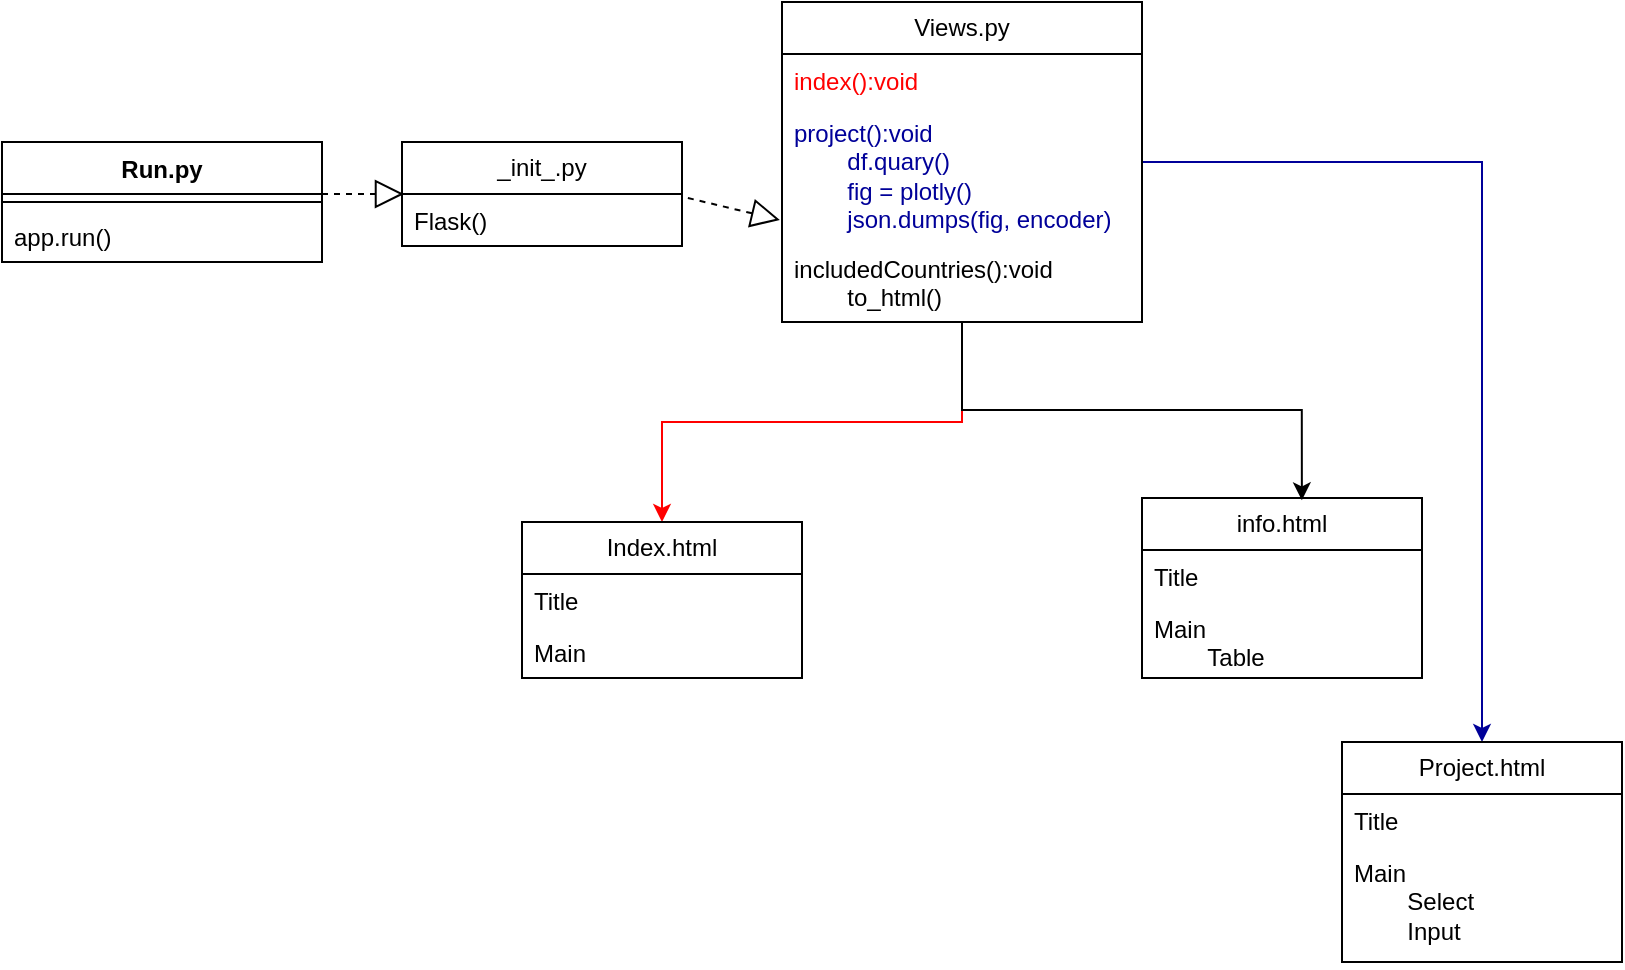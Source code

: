 <mxfile version="21.0.8" type="device"><diagram name="Page-1" id="OYHkxjZO-H9lMZDcjqEL"><mxGraphModel dx="880" dy="484" grid="1" gridSize="10" guides="1" tooltips="1" connect="1" arrows="1" fold="1" page="1" pageScale="1" pageWidth="850" pageHeight="1100" math="0" shadow="0"><root><mxCell id="0"/><mxCell id="1" parent="0"/><mxCell id="7az64y84Tczn6pOBV5Ma-1" value="Run.py" style="swimlane;fontStyle=1;align=center;verticalAlign=top;childLayout=stackLayout;horizontal=1;startSize=26;horizontalStack=0;resizeParent=1;resizeParentMax=0;resizeLast=0;collapsible=1;marginBottom=0;whiteSpace=wrap;html=1;" vertex="1" parent="1"><mxGeometry y="80" width="160" height="60" as="geometry"/></mxCell><mxCell id="7az64y84Tczn6pOBV5Ma-3" value="" style="line;strokeWidth=1;fillColor=none;align=left;verticalAlign=middle;spacingTop=-1;spacingLeft=3;spacingRight=3;rotatable=0;labelPosition=right;points=[];portConstraint=eastwest;strokeColor=inherit;" vertex="1" parent="7az64y84Tczn6pOBV5Ma-1"><mxGeometry y="26" width="160" height="8" as="geometry"/></mxCell><mxCell id="7az64y84Tczn6pOBV5Ma-4" value="app.run()" style="text;strokeColor=none;fillColor=none;align=left;verticalAlign=top;spacingLeft=4;spacingRight=4;overflow=hidden;rotatable=0;points=[[0,0.5],[1,0.5]];portConstraint=eastwest;whiteSpace=wrap;html=1;" vertex="1" parent="7az64y84Tczn6pOBV5Ma-1"><mxGeometry y="34" width="160" height="26" as="geometry"/></mxCell><mxCell id="7az64y84Tczn6pOBV5Ma-5" value="_init_.py" style="swimlane;fontStyle=0;childLayout=stackLayout;horizontal=1;startSize=26;fillColor=none;horizontalStack=0;resizeParent=1;resizeParentMax=0;resizeLast=0;collapsible=1;marginBottom=0;whiteSpace=wrap;html=1;" vertex="1" parent="1"><mxGeometry x="200" y="80" width="140" height="52" as="geometry"/></mxCell><mxCell id="7az64y84Tczn6pOBV5Ma-11" value="" style="endArrow=block;dashed=1;endFill=0;endSize=12;html=1;rounded=0;entryX=0.007;entryY=0;entryDx=0;entryDy=0;entryPerimeter=0;" edge="1" parent="7az64y84Tczn6pOBV5Ma-5" target="7az64y84Tczn6pOBV5Ma-7"><mxGeometry width="160" relative="1" as="geometry"><mxPoint x="-100" y="26" as="sourcePoint"/><mxPoint x="60" y="26" as="targetPoint"/></mxGeometry></mxCell><mxCell id="7az64y84Tczn6pOBV5Ma-7" value="Flask()&amp;nbsp;" style="text;strokeColor=none;fillColor=none;align=left;verticalAlign=top;spacingLeft=4;spacingRight=4;overflow=hidden;rotatable=0;points=[[0,0.5],[1,0.5]];portConstraint=eastwest;whiteSpace=wrap;html=1;" vertex="1" parent="7az64y84Tczn6pOBV5Ma-5"><mxGeometry y="26" width="140" height="26" as="geometry"/></mxCell><mxCell id="7az64y84Tczn6pOBV5Ma-10" value="" style="endArrow=block;dashed=1;endFill=0;endSize=12;html=1;rounded=0;exitX=1.021;exitY=0.077;exitDx=0;exitDy=0;exitPerimeter=0;entryX=-0.006;entryY=0.838;entryDx=0;entryDy=0;entryPerimeter=0;" edge="1" parent="1" source="7az64y84Tczn6pOBV5Ma-7" target="7az64y84Tczn6pOBV5Ma-14"><mxGeometry width="160" relative="1" as="geometry"><mxPoint x="460" y="113.5" as="sourcePoint"/><mxPoint x="560" y="116" as="targetPoint"/></mxGeometry></mxCell><mxCell id="7az64y84Tczn6pOBV5Ma-16" style="edgeStyle=orthogonalEdgeStyle;rounded=0;orthogonalLoop=1;jettySize=auto;html=1;strokeColor=#FF0000;entryX=0.5;entryY=0;entryDx=0;entryDy=0;" edge="1" parent="1" source="7az64y84Tczn6pOBV5Ma-12" target="7az64y84Tczn6pOBV5Ma-19"><mxGeometry relative="1" as="geometry"><mxPoint x="490" y="310" as="targetPoint"/></mxGeometry></mxCell><mxCell id="7az64y84Tczn6pOBV5Ma-17" style="edgeStyle=orthogonalEdgeStyle;rounded=0;orthogonalLoop=1;jettySize=auto;html=1;entryX=0.571;entryY=0.013;entryDx=0;entryDy=0;entryPerimeter=0;" edge="1" parent="1" source="7az64y84Tczn6pOBV5Ma-12" target="7az64y84Tczn6pOBV5Ma-23"><mxGeometry relative="1" as="geometry"><mxPoint x="650" y="400" as="targetPoint"/></mxGeometry></mxCell><mxCell id="7az64y84Tczn6pOBV5Ma-18" style="edgeStyle=orthogonalEdgeStyle;rounded=0;orthogonalLoop=1;jettySize=auto;html=1;strokeColor=#000099;entryX=0.5;entryY=0;entryDx=0;entryDy=0;" edge="1" parent="1" source="7az64y84Tczn6pOBV5Ma-12" target="7az64y84Tczn6pOBV5Ma-33"><mxGeometry relative="1" as="geometry"><mxPoint x="800" y="460" as="targetPoint"/></mxGeometry></mxCell><mxCell id="7az64y84Tczn6pOBV5Ma-12" value="Views.py" style="swimlane;fontStyle=0;childLayout=stackLayout;horizontal=1;startSize=26;fillColor=none;horizontalStack=0;resizeParent=1;resizeParentMax=0;resizeLast=0;collapsible=1;marginBottom=0;whiteSpace=wrap;html=1;" vertex="1" parent="1"><mxGeometry x="390" y="10" width="180" height="160" as="geometry"/></mxCell><mxCell id="7az64y84Tczn6pOBV5Ma-13" value="&lt;font color=&quot;#ff0000&quot;&gt;index():void&lt;/font&gt;" style="text;strokeColor=none;fillColor=none;align=left;verticalAlign=top;spacingLeft=4;spacingRight=4;overflow=hidden;rotatable=0;points=[[0,0.5],[1,0.5]];portConstraint=eastwest;whiteSpace=wrap;html=1;" vertex="1" parent="7az64y84Tczn6pOBV5Ma-12"><mxGeometry y="26" width="180" height="26" as="geometry"/></mxCell><mxCell id="7az64y84Tczn6pOBV5Ma-14" value="&lt;font color=&quot;#000099&quot;&gt;project():void&amp;nbsp;&lt;br&gt;&lt;span style=&quot;white-space: pre;&quot;&gt;&#9;&lt;/span&gt;df.quary()&lt;br&gt;&lt;span style=&quot;white-space: pre;&quot;&gt;&#9;&lt;/span&gt;fig = plotly()&lt;br&gt;&lt;span style=&quot;white-space: pre;&quot;&gt;&#9;&lt;/span&gt;json.dumps(fig, encoder)&lt;br&gt;&lt;/font&gt;" style="text;strokeColor=none;fillColor=none;align=left;verticalAlign=top;spacingLeft=4;spacingRight=4;overflow=hidden;rotatable=0;points=[[0,0.5],[1,0.5]];portConstraint=eastwest;whiteSpace=wrap;html=1;" vertex="1" parent="7az64y84Tczn6pOBV5Ma-12"><mxGeometry y="52" width="180" height="68" as="geometry"/></mxCell><mxCell id="7az64y84Tczn6pOBV5Ma-15" value="includedCountries():void&lt;br&gt;&lt;span style=&quot;&quot;&gt;&#9;&lt;/span&gt;&lt;span style=&quot;white-space: pre;&quot;&gt;&#9;&lt;/span&gt;to_html()" style="text;strokeColor=none;fillColor=none;align=left;verticalAlign=top;spacingLeft=4;spacingRight=4;overflow=hidden;rotatable=0;points=[[0,0.5],[1,0.5]];portConstraint=eastwest;whiteSpace=wrap;html=1;" vertex="1" parent="7az64y84Tczn6pOBV5Ma-12"><mxGeometry y="120" width="180" height="40" as="geometry"/></mxCell><mxCell id="7az64y84Tczn6pOBV5Ma-19" value="Index.html" style="swimlane;fontStyle=0;childLayout=stackLayout;horizontal=1;startSize=26;fillColor=none;horizontalStack=0;resizeParent=1;resizeParentMax=0;resizeLast=0;collapsible=1;marginBottom=0;whiteSpace=wrap;html=1;" vertex="1" parent="1"><mxGeometry x="260" y="270" width="140" height="78" as="geometry"/></mxCell><mxCell id="7az64y84Tczn6pOBV5Ma-20" value="Title" style="text;strokeColor=none;fillColor=none;align=left;verticalAlign=top;spacingLeft=4;spacingRight=4;overflow=hidden;rotatable=0;points=[[0,0.5],[1,0.5]];portConstraint=eastwest;whiteSpace=wrap;html=1;" vertex="1" parent="7az64y84Tczn6pOBV5Ma-19"><mxGeometry y="26" width="140" height="26" as="geometry"/></mxCell><mxCell id="7az64y84Tczn6pOBV5Ma-21" value="Main" style="text;strokeColor=none;fillColor=none;align=left;verticalAlign=top;spacingLeft=4;spacingRight=4;overflow=hidden;rotatable=0;points=[[0,0.5],[1,0.5]];portConstraint=eastwest;whiteSpace=wrap;html=1;" vertex="1" parent="7az64y84Tczn6pOBV5Ma-19"><mxGeometry y="52" width="140" height="26" as="geometry"/></mxCell><mxCell id="7az64y84Tczn6pOBV5Ma-23" value="info.html" style="swimlane;fontStyle=0;childLayout=stackLayout;horizontal=1;startSize=26;fillColor=none;horizontalStack=0;resizeParent=1;resizeParentMax=0;resizeLast=0;collapsible=1;marginBottom=0;whiteSpace=wrap;html=1;" vertex="1" parent="1"><mxGeometry x="570" y="258" width="140" height="90" as="geometry"/></mxCell><mxCell id="7az64y84Tczn6pOBV5Ma-24" value="Title" style="text;strokeColor=none;fillColor=none;align=left;verticalAlign=top;spacingLeft=4;spacingRight=4;overflow=hidden;rotatable=0;points=[[0,0.5],[1,0.5]];portConstraint=eastwest;whiteSpace=wrap;html=1;" vertex="1" parent="7az64y84Tczn6pOBV5Ma-23"><mxGeometry y="26" width="140" height="26" as="geometry"/></mxCell><mxCell id="7az64y84Tczn6pOBV5Ma-25" value="Main&lt;br&gt;&lt;span style=&quot;white-space: pre;&quot;&gt;&#9;&lt;/span&gt;Table" style="text;strokeColor=none;fillColor=none;align=left;verticalAlign=top;spacingLeft=4;spacingRight=4;overflow=hidden;rotatable=0;points=[[0,0.5],[1,0.5]];portConstraint=eastwest;whiteSpace=wrap;html=1;" vertex="1" parent="7az64y84Tczn6pOBV5Ma-23"><mxGeometry y="52" width="140" height="38" as="geometry"/></mxCell><mxCell id="7az64y84Tczn6pOBV5Ma-33" value="Project.html" style="swimlane;fontStyle=0;childLayout=stackLayout;horizontal=1;startSize=26;fillColor=none;horizontalStack=0;resizeParent=1;resizeParentMax=0;resizeLast=0;collapsible=1;marginBottom=0;whiteSpace=wrap;html=1;" vertex="1" parent="1"><mxGeometry x="670" y="380" width="140" height="110" as="geometry"/></mxCell><mxCell id="7az64y84Tczn6pOBV5Ma-34" value="Title" style="text;strokeColor=none;fillColor=none;align=left;verticalAlign=top;spacingLeft=4;spacingRight=4;overflow=hidden;rotatable=0;points=[[0,0.5],[1,0.5]];portConstraint=eastwest;whiteSpace=wrap;html=1;" vertex="1" parent="7az64y84Tczn6pOBV5Ma-33"><mxGeometry y="26" width="140" height="26" as="geometry"/></mxCell><mxCell id="7az64y84Tczn6pOBV5Ma-35" value="Main&lt;br&gt;&lt;span style=&quot;white-space: pre;&quot;&gt;&#9;&lt;/span&gt;Select&amp;nbsp;&lt;br&gt;&lt;span style=&quot;white-space: pre;&quot;&gt;&#9;&lt;/span&gt;Input" style="text;strokeColor=none;fillColor=none;align=left;verticalAlign=top;spacingLeft=4;spacingRight=4;overflow=hidden;rotatable=0;points=[[0,0.5],[1,0.5]];portConstraint=eastwest;whiteSpace=wrap;html=1;" vertex="1" parent="7az64y84Tczn6pOBV5Ma-33"><mxGeometry y="52" width="140" height="58" as="geometry"/></mxCell></root></mxGraphModel></diagram></mxfile>
